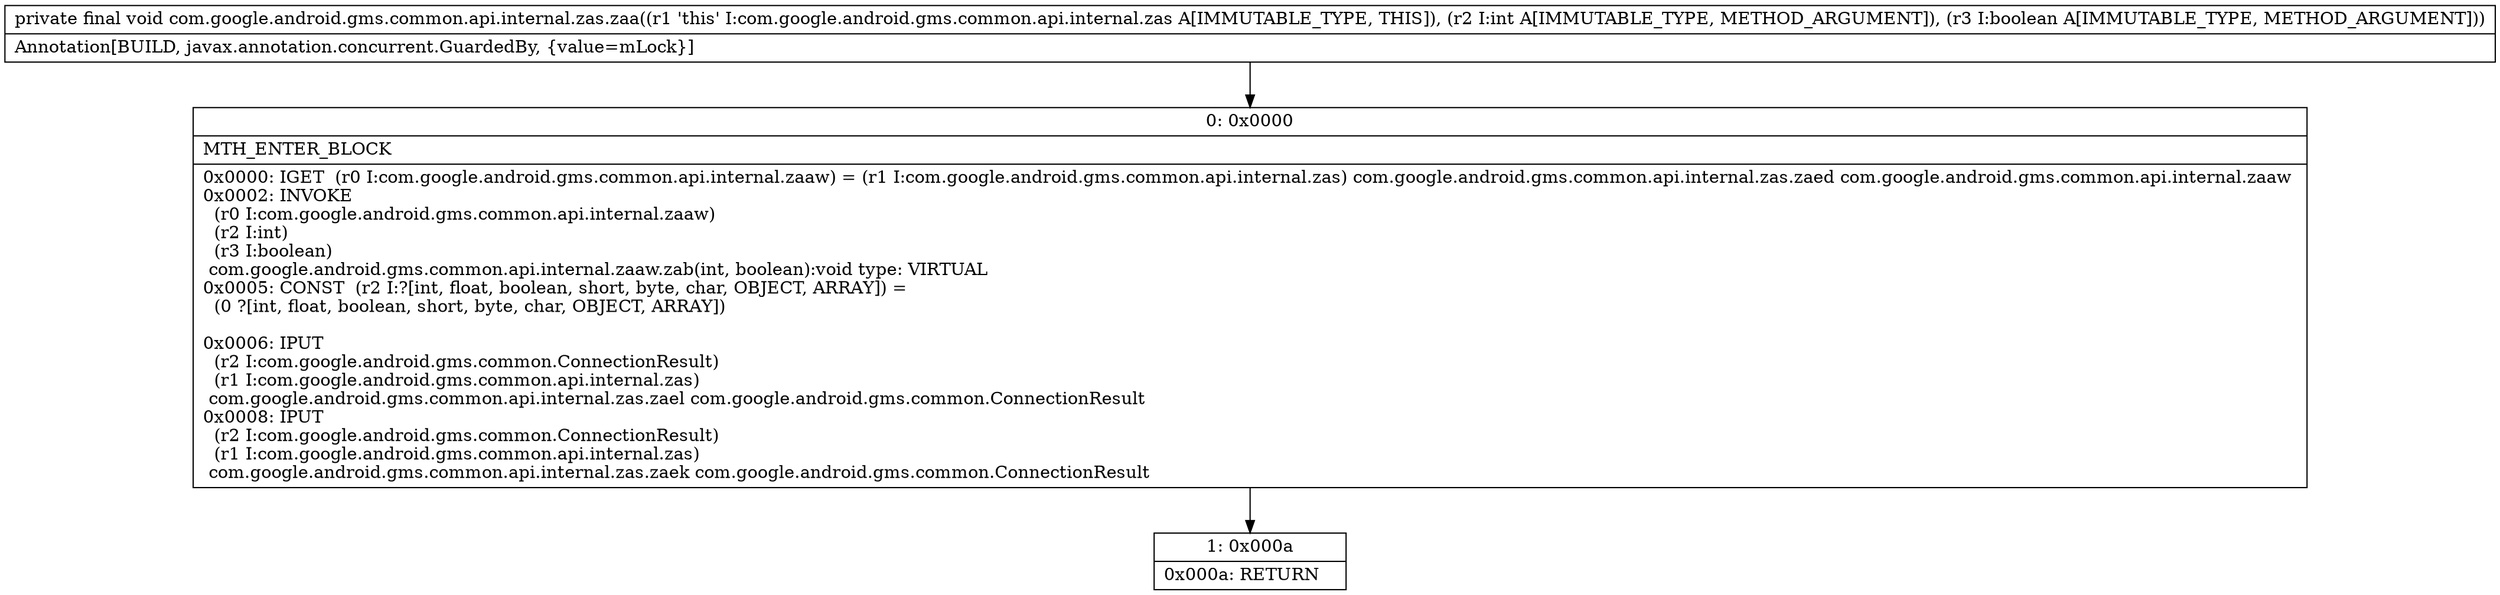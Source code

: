 digraph "CFG forcom.google.android.gms.common.api.internal.zas.zaa(IZ)V" {
Node_0 [shape=record,label="{0\:\ 0x0000|MTH_ENTER_BLOCK\l|0x0000: IGET  (r0 I:com.google.android.gms.common.api.internal.zaaw) = (r1 I:com.google.android.gms.common.api.internal.zas) com.google.android.gms.common.api.internal.zas.zaed com.google.android.gms.common.api.internal.zaaw \l0x0002: INVOKE  \l  (r0 I:com.google.android.gms.common.api.internal.zaaw)\l  (r2 I:int)\l  (r3 I:boolean)\l com.google.android.gms.common.api.internal.zaaw.zab(int, boolean):void type: VIRTUAL \l0x0005: CONST  (r2 I:?[int, float, boolean, short, byte, char, OBJECT, ARRAY]) = \l  (0 ?[int, float, boolean, short, byte, char, OBJECT, ARRAY])\l \l0x0006: IPUT  \l  (r2 I:com.google.android.gms.common.ConnectionResult)\l  (r1 I:com.google.android.gms.common.api.internal.zas)\l com.google.android.gms.common.api.internal.zas.zael com.google.android.gms.common.ConnectionResult \l0x0008: IPUT  \l  (r2 I:com.google.android.gms.common.ConnectionResult)\l  (r1 I:com.google.android.gms.common.api.internal.zas)\l com.google.android.gms.common.api.internal.zas.zaek com.google.android.gms.common.ConnectionResult \l}"];
Node_1 [shape=record,label="{1\:\ 0x000a|0x000a: RETURN   \l}"];
MethodNode[shape=record,label="{private final void com.google.android.gms.common.api.internal.zas.zaa((r1 'this' I:com.google.android.gms.common.api.internal.zas A[IMMUTABLE_TYPE, THIS]), (r2 I:int A[IMMUTABLE_TYPE, METHOD_ARGUMENT]), (r3 I:boolean A[IMMUTABLE_TYPE, METHOD_ARGUMENT]))  | Annotation[BUILD, javax.annotation.concurrent.GuardedBy, \{value=mLock\}]\l}"];
MethodNode -> Node_0;
Node_0 -> Node_1;
}


